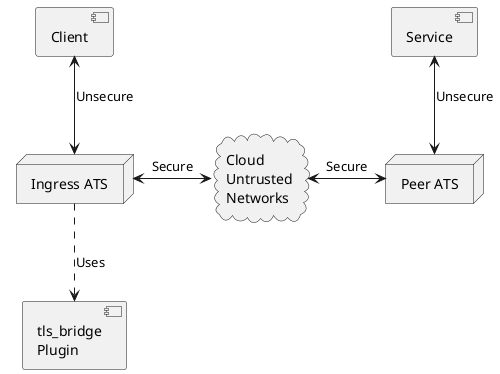 @startuml

hide empty members

cloud "Cloud\nUntrusted\nNetworks" as Cloud
node "Ingress ATS"
node "Peer ATS"

[Client] <--> [Ingress ATS] : Unsecure
[Ingress ATS] <-> [Cloud] : Secure
[Cloud] <-> [Peer ATS] : Secure
[Peer ATS] <-u-> [Service] : Unsecure

[Ingress ATS] ..> [tls_bridge\nPlugin] : Uses

@enduml
